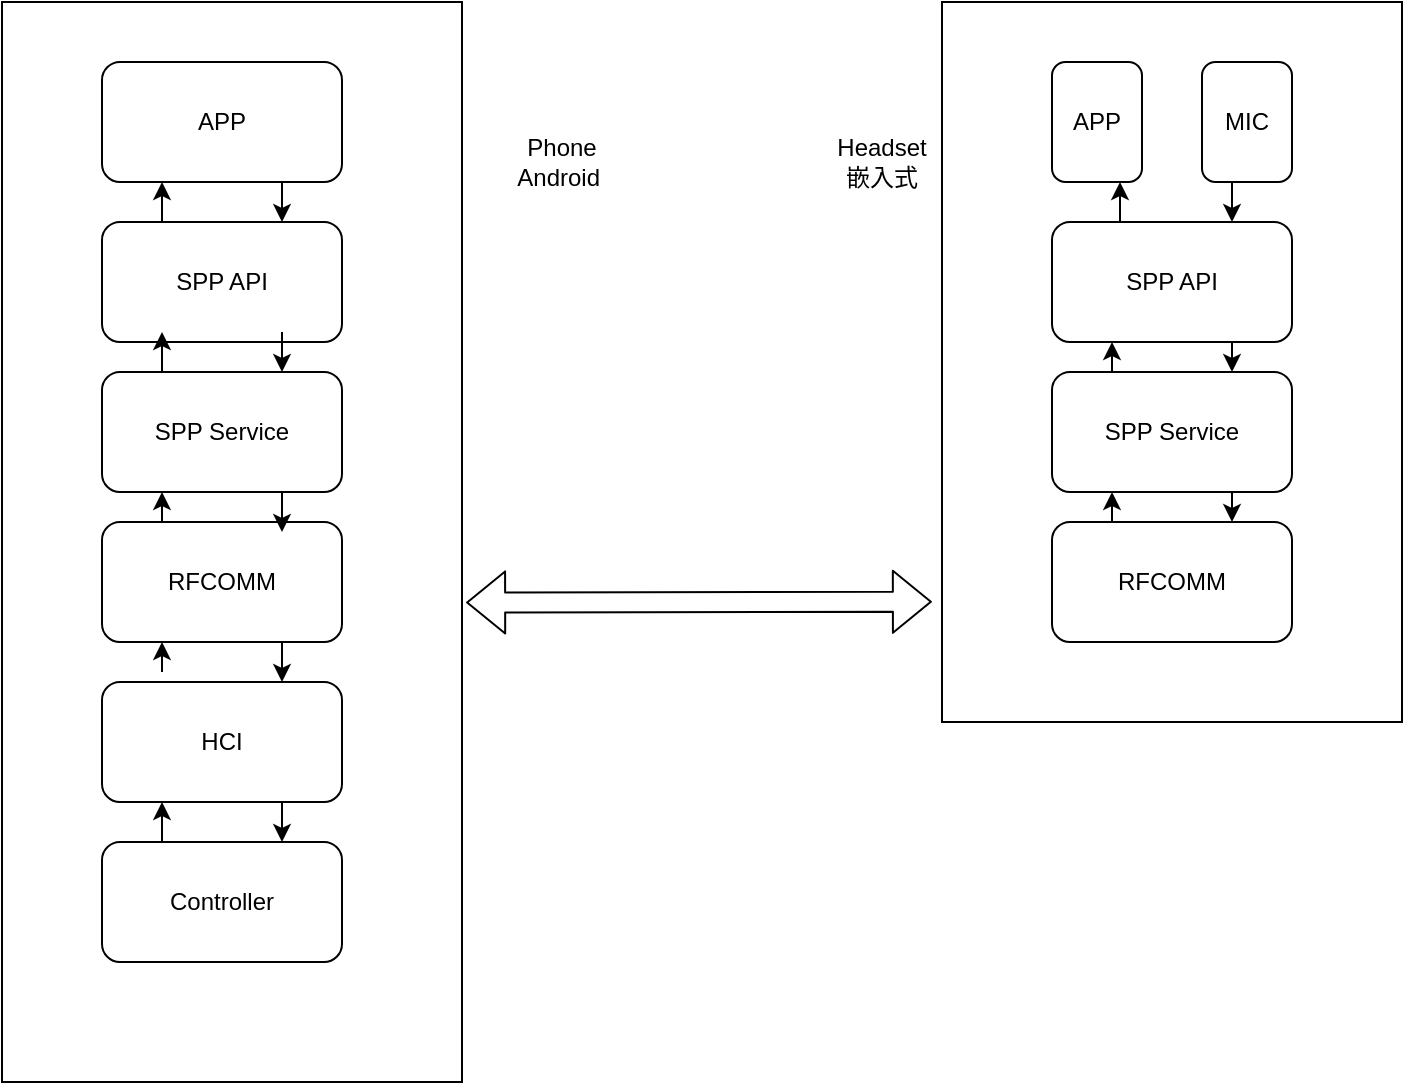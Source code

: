 <mxfile version="14.1.4" type="github">
  <diagram id="1HB1kqTxKho5O-MFaJog" name="Page-1">
    <mxGraphModel dx="946" dy="598" grid="1" gridSize="10" guides="1" tooltips="1" connect="1" arrows="1" fold="1" page="1" pageScale="1" pageWidth="827" pageHeight="1169" math="0" shadow="0">
      <root>
        <mxCell id="0" />
        <mxCell id="1" parent="0" />
        <mxCell id="qsBBpQaej-dyR0EqpMNn-2" value="" style="rounded=0;whiteSpace=wrap;html=1;" vertex="1" parent="1">
          <mxGeometry x="70" y="140" width="230" height="540" as="geometry" />
        </mxCell>
        <mxCell id="qsBBpQaej-dyR0EqpMNn-3" value="" style="rounded=0;whiteSpace=wrap;html=1;" vertex="1" parent="1">
          <mxGeometry x="540" y="140" width="230" height="360" as="geometry" />
        </mxCell>
        <mxCell id="qsBBpQaej-dyR0EqpMNn-4" value="APP" style="rounded=1;whiteSpace=wrap;html=1;" vertex="1" parent="1">
          <mxGeometry x="120" y="170" width="120" height="60" as="geometry" />
        </mxCell>
        <mxCell id="qsBBpQaej-dyR0EqpMNn-5" value="SPP API" style="rounded=1;whiteSpace=wrap;html=1;" vertex="1" parent="1">
          <mxGeometry x="120" y="250" width="120" height="60" as="geometry" />
        </mxCell>
        <mxCell id="qsBBpQaej-dyR0EqpMNn-6" value="SPP Service" style="rounded=1;whiteSpace=wrap;html=1;" vertex="1" parent="1">
          <mxGeometry x="120" y="325" width="120" height="60" as="geometry" />
        </mxCell>
        <mxCell id="qsBBpQaej-dyR0EqpMNn-7" value="RFCOMM" style="rounded=1;whiteSpace=wrap;html=1;" vertex="1" parent="1">
          <mxGeometry x="120" y="400" width="120" height="60" as="geometry" />
        </mxCell>
        <mxCell id="qsBBpQaej-dyR0EqpMNn-8" value="HCI" style="rounded=1;whiteSpace=wrap;html=1;" vertex="1" parent="1">
          <mxGeometry x="120" y="480" width="120" height="60" as="geometry" />
        </mxCell>
        <mxCell id="qsBBpQaej-dyR0EqpMNn-9" value="Controller" style="rounded=1;whiteSpace=wrap;html=1;" vertex="1" parent="1">
          <mxGeometry x="120" y="560" width="120" height="60" as="geometry" />
        </mxCell>
        <mxCell id="qsBBpQaej-dyR0EqpMNn-10" value="MIC" style="rounded=1;whiteSpace=wrap;html=1;" vertex="1" parent="1">
          <mxGeometry x="670" y="170" width="45" height="60" as="geometry" />
        </mxCell>
        <mxCell id="qsBBpQaej-dyR0EqpMNn-11" value="SPP API" style="rounded=1;whiteSpace=wrap;html=1;" vertex="1" parent="1">
          <mxGeometry x="595" y="250" width="120" height="60" as="geometry" />
        </mxCell>
        <mxCell id="qsBBpQaej-dyR0EqpMNn-12" value="SPP Service" style="rounded=1;whiteSpace=wrap;html=1;" vertex="1" parent="1">
          <mxGeometry x="595" y="325" width="120" height="60" as="geometry" />
        </mxCell>
        <mxCell id="qsBBpQaej-dyR0EqpMNn-13" value="RFCOMM" style="rounded=1;whiteSpace=wrap;html=1;" vertex="1" parent="1">
          <mxGeometry x="595" y="400" width="120" height="60" as="geometry" />
        </mxCell>
        <mxCell id="qsBBpQaej-dyR0EqpMNn-14" value="" style="endArrow=classic;html=1;entryX=0.25;entryY=1;entryDx=0;entryDy=0;exitX=0.25;exitY=0;exitDx=0;exitDy=0;" edge="1" parent="1" source="qsBBpQaej-dyR0EqpMNn-5" target="qsBBpQaej-dyR0EqpMNn-4">
          <mxGeometry width="50" height="50" relative="1" as="geometry">
            <mxPoint x="390" y="430" as="sourcePoint" />
            <mxPoint x="440" y="380" as="targetPoint" />
          </mxGeometry>
        </mxCell>
        <mxCell id="qsBBpQaej-dyR0EqpMNn-15" value="" style="endArrow=classic;html=1;entryX=0.75;entryY=0;entryDx=0;entryDy=0;exitX=0.75;exitY=1;exitDx=0;exitDy=0;" edge="1" parent="1" source="qsBBpQaej-dyR0EqpMNn-4" target="qsBBpQaej-dyR0EqpMNn-5">
          <mxGeometry width="50" height="50" relative="1" as="geometry">
            <mxPoint x="390" y="430" as="sourcePoint" />
            <mxPoint x="440" y="380" as="targetPoint" />
          </mxGeometry>
        </mxCell>
        <mxCell id="qsBBpQaej-dyR0EqpMNn-17" value="" style="endArrow=classic;html=1;entryX=0.25;entryY=1;entryDx=0;entryDy=0;exitX=0.25;exitY=0;exitDx=0;exitDy=0;" edge="1" parent="1">
          <mxGeometry width="50" height="50" relative="1" as="geometry">
            <mxPoint x="150" y="325" as="sourcePoint" />
            <mxPoint x="150" y="305" as="targetPoint" />
          </mxGeometry>
        </mxCell>
        <mxCell id="qsBBpQaej-dyR0EqpMNn-18" value="" style="endArrow=classic;html=1;entryX=0.75;entryY=0;entryDx=0;entryDy=0;exitX=0.75;exitY=1;exitDx=0;exitDy=0;" edge="1" parent="1">
          <mxGeometry width="50" height="50" relative="1" as="geometry">
            <mxPoint x="210" y="305" as="sourcePoint" />
            <mxPoint x="210" y="325" as="targetPoint" />
          </mxGeometry>
        </mxCell>
        <mxCell id="qsBBpQaej-dyR0EqpMNn-19" value="" style="endArrow=classic;html=1;entryX=0.25;entryY=1;entryDx=0;entryDy=0;exitX=0.25;exitY=0;exitDx=0;exitDy=0;" edge="1" parent="1" source="qsBBpQaej-dyR0EqpMNn-7" target="qsBBpQaej-dyR0EqpMNn-6">
          <mxGeometry width="50" height="50" relative="1" as="geometry">
            <mxPoint x="170" y="270" as="sourcePoint" />
            <mxPoint x="170" y="250" as="targetPoint" />
          </mxGeometry>
        </mxCell>
        <mxCell id="qsBBpQaej-dyR0EqpMNn-20" value="" style="endArrow=classic;html=1;entryX=0.75;entryY=0;entryDx=0;entryDy=0;exitX=0.75;exitY=1;exitDx=0;exitDy=0;" edge="1" parent="1">
          <mxGeometry width="50" height="50" relative="1" as="geometry">
            <mxPoint x="210" y="385" as="sourcePoint" />
            <mxPoint x="210" y="405" as="targetPoint" />
          </mxGeometry>
        </mxCell>
        <mxCell id="qsBBpQaej-dyR0EqpMNn-21" value="" style="endArrow=classic;html=1;entryX=0.25;entryY=1;entryDx=0;entryDy=0;exitX=0.25;exitY=0;exitDx=0;exitDy=0;" edge="1" parent="1">
          <mxGeometry width="50" height="50" relative="1" as="geometry">
            <mxPoint x="150" y="475" as="sourcePoint" />
            <mxPoint x="150" y="460" as="targetPoint" />
          </mxGeometry>
        </mxCell>
        <mxCell id="qsBBpQaej-dyR0EqpMNn-22" value="" style="endArrow=classic;html=1;entryX=0.75;entryY=0;entryDx=0;entryDy=0;exitX=0.75;exitY=1;exitDx=0;exitDy=0;" edge="1" parent="1">
          <mxGeometry width="50" height="50" relative="1" as="geometry">
            <mxPoint x="210" y="460" as="sourcePoint" />
            <mxPoint x="210" y="480" as="targetPoint" />
          </mxGeometry>
        </mxCell>
        <mxCell id="qsBBpQaej-dyR0EqpMNn-23" value="" style="endArrow=classic;html=1;exitX=0.25;exitY=0;exitDx=0;exitDy=0;" edge="1" parent="1" source="qsBBpQaej-dyR0EqpMNn-9">
          <mxGeometry width="50" height="50" relative="1" as="geometry">
            <mxPoint x="160" y="485" as="sourcePoint" />
            <mxPoint x="150" y="540" as="targetPoint" />
          </mxGeometry>
        </mxCell>
        <mxCell id="qsBBpQaej-dyR0EqpMNn-24" value="" style="endArrow=classic;html=1;entryX=0.75;entryY=0;entryDx=0;entryDy=0;" edge="1" parent="1" target="qsBBpQaej-dyR0EqpMNn-9">
          <mxGeometry width="50" height="50" relative="1" as="geometry">
            <mxPoint x="210" y="540" as="sourcePoint" />
            <mxPoint x="220" y="490" as="targetPoint" />
          </mxGeometry>
        </mxCell>
        <mxCell id="qsBBpQaej-dyR0EqpMNn-25" value="" style="shape=flexArrow;endArrow=classic;startArrow=classic;html=1;entryX=-0.022;entryY=0.833;entryDx=0;entryDy=0;entryPerimeter=0;exitX=1.009;exitY=0.556;exitDx=0;exitDy=0;exitPerimeter=0;" edge="1" parent="1" source="qsBBpQaej-dyR0EqpMNn-2" target="qsBBpQaej-dyR0EqpMNn-3">
          <mxGeometry width="50" height="50" relative="1" as="geometry">
            <mxPoint x="390" y="440" as="sourcePoint" />
            <mxPoint x="440" y="390" as="targetPoint" />
          </mxGeometry>
        </mxCell>
        <mxCell id="qsBBpQaej-dyR0EqpMNn-26" value="" style="endArrow=classic;html=1;entryX=0.75;entryY=0;entryDx=0;entryDy=0;" edge="1" parent="1" target="qsBBpQaej-dyR0EqpMNn-11">
          <mxGeometry width="50" height="50" relative="1" as="geometry">
            <mxPoint x="685" y="230" as="sourcePoint" />
            <mxPoint x="440" y="390" as="targetPoint" />
          </mxGeometry>
        </mxCell>
        <mxCell id="qsBBpQaej-dyR0EqpMNn-28" value="APP" style="rounded=1;whiteSpace=wrap;html=1;" vertex="1" parent="1">
          <mxGeometry x="595" y="170" width="45" height="60" as="geometry" />
        </mxCell>
        <mxCell id="qsBBpQaej-dyR0EqpMNn-30" value="" style="endArrow=classic;html=1;" edge="1" parent="1">
          <mxGeometry width="50" height="50" relative="1" as="geometry">
            <mxPoint x="629" y="250" as="sourcePoint" />
            <mxPoint x="629" y="230" as="targetPoint" />
            <Array as="points">
              <mxPoint x="629" y="230" />
              <mxPoint x="629" y="240" />
            </Array>
          </mxGeometry>
        </mxCell>
        <mxCell id="qsBBpQaej-dyR0EqpMNn-31" value="" style="endArrow=classic;html=1;entryX=0.75;entryY=0;entryDx=0;entryDy=0;exitX=0.75;exitY=1;exitDx=0;exitDy=0;" edge="1" parent="1" source="qsBBpQaej-dyR0EqpMNn-11" target="qsBBpQaej-dyR0EqpMNn-12">
          <mxGeometry width="50" height="50" relative="1" as="geometry">
            <mxPoint x="390" y="440" as="sourcePoint" />
            <mxPoint x="440" y="390" as="targetPoint" />
          </mxGeometry>
        </mxCell>
        <mxCell id="qsBBpQaej-dyR0EqpMNn-32" value="" style="endArrow=classic;html=1;entryX=0.75;entryY=0;entryDx=0;entryDy=0;exitX=0.75;exitY=1;exitDx=0;exitDy=0;" edge="1" parent="1" source="qsBBpQaej-dyR0EqpMNn-12" target="qsBBpQaej-dyR0EqpMNn-13">
          <mxGeometry width="50" height="50" relative="1" as="geometry">
            <mxPoint x="390" y="440" as="sourcePoint" />
            <mxPoint x="440" y="390" as="targetPoint" />
          </mxGeometry>
        </mxCell>
        <mxCell id="qsBBpQaej-dyR0EqpMNn-33" value="" style="endArrow=classic;html=1;entryX=0.25;entryY=1;entryDx=0;entryDy=0;exitX=0.25;exitY=0;exitDx=0;exitDy=0;" edge="1" parent="1" source="qsBBpQaej-dyR0EqpMNn-13" target="qsBBpQaej-dyR0EqpMNn-12">
          <mxGeometry width="50" height="50" relative="1" as="geometry">
            <mxPoint x="390" y="440" as="sourcePoint" />
            <mxPoint x="440" y="390" as="targetPoint" />
          </mxGeometry>
        </mxCell>
        <mxCell id="qsBBpQaej-dyR0EqpMNn-34" value="" style="endArrow=classic;html=1;entryX=0.25;entryY=1;entryDx=0;entryDy=0;exitX=0.25;exitY=0;exitDx=0;exitDy=0;" edge="1" parent="1" source="qsBBpQaej-dyR0EqpMNn-12" target="qsBBpQaej-dyR0EqpMNn-11">
          <mxGeometry width="50" height="50" relative="1" as="geometry">
            <mxPoint x="390" y="440" as="sourcePoint" />
            <mxPoint x="440" y="390" as="targetPoint" />
          </mxGeometry>
        </mxCell>
        <mxCell id="qsBBpQaej-dyR0EqpMNn-35" value="Phone&lt;br&gt;Android&amp;nbsp;" style="text;html=1;strokeColor=none;fillColor=none;align=center;verticalAlign=middle;whiteSpace=wrap;rounded=0;" vertex="1" parent="1">
          <mxGeometry x="330" y="210" width="40" height="20" as="geometry" />
        </mxCell>
        <mxCell id="qsBBpQaej-dyR0EqpMNn-36" value="Headset&lt;br&gt;嵌入式" style="text;html=1;strokeColor=none;fillColor=none;align=center;verticalAlign=middle;whiteSpace=wrap;rounded=0;" vertex="1" parent="1">
          <mxGeometry x="490" y="210" width="40" height="20" as="geometry" />
        </mxCell>
      </root>
    </mxGraphModel>
  </diagram>
</mxfile>
